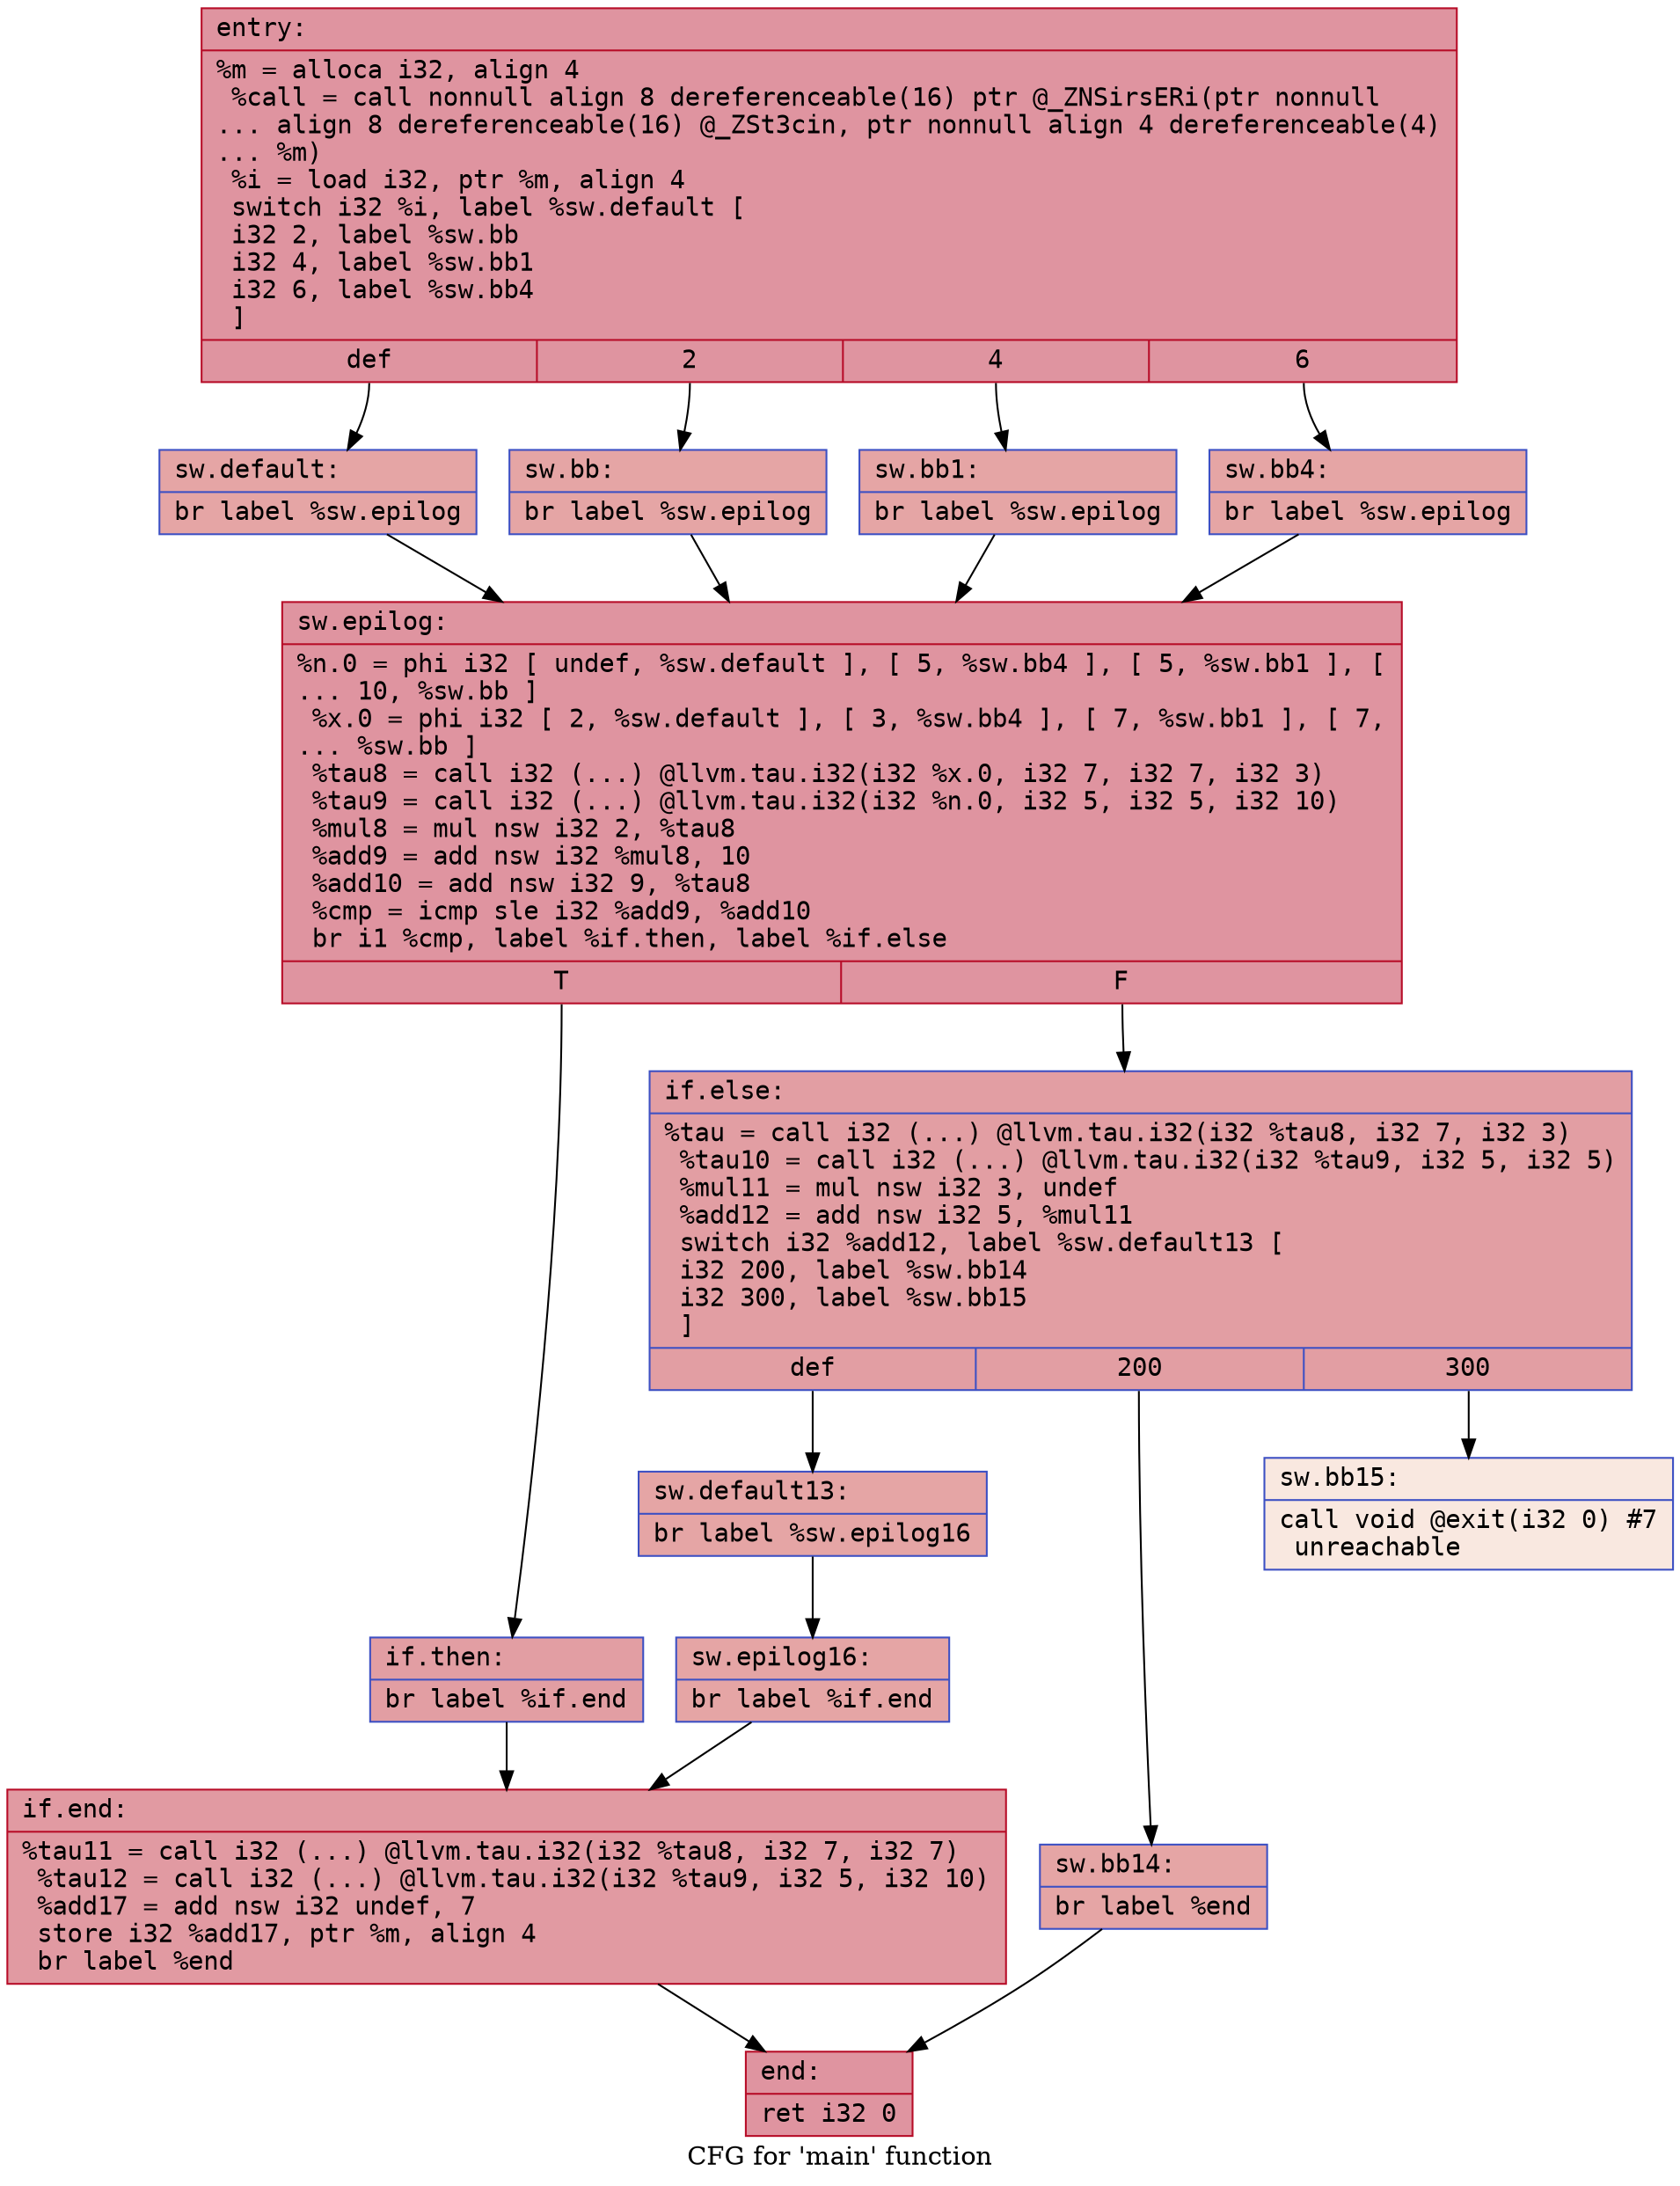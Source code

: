 digraph "CFG for 'main' function" {
	label="CFG for 'main' function";

	Node0x63dc8285c0f0 [shape=record,color="#b70d28ff", style=filled, fillcolor="#b70d2870" fontname="Courier",label="{entry:\l|  %m = alloca i32, align 4\l  %call = call nonnull align 8 dereferenceable(16) ptr @_ZNSirsERi(ptr nonnull\l... align 8 dereferenceable(16) @_ZSt3cin, ptr nonnull align 4 dereferenceable(4)\l... %m)\l  %i = load i32, ptr %m, align 4\l  switch i32 %i, label %sw.default [\l    i32 2, label %sw.bb\l    i32 4, label %sw.bb1\l    i32 6, label %sw.bb4\l  ]\l|{<s0>def|<s1>2|<s2>4|<s3>6}}"];
	Node0x63dc8285c0f0:s0 -> Node0x63dc828bf5d0;
	Node0x63dc8285c0f0:s1 -> Node0x63dc828bf6f0;
	Node0x63dc8285c0f0:s2 -> Node0x63dc828bf800;
	Node0x63dc8285c0f0:s3 -> Node0x63dc828bf910;
	Node0x63dc828bf6f0 [shape=record,color="#3d50c3ff", style=filled, fillcolor="#c5333470" fontname="Courier",label="{sw.bb:\l|  br label %sw.epilog\l}"];
	Node0x63dc828bf6f0 -> Node0x63dc828bf770;
	Node0x63dc828bf800 [shape=record,color="#3d50c3ff", style=filled, fillcolor="#c5333470" fontname="Courier",label="{sw.bb1:\l|  br label %sw.epilog\l}"];
	Node0x63dc828bf800 -> Node0x63dc828bf770;
	Node0x63dc828bf910 [shape=record,color="#3d50c3ff", style=filled, fillcolor="#c5333470" fontname="Courier",label="{sw.bb4:\l|  br label %sw.epilog\l}"];
	Node0x63dc828bf910 -> Node0x63dc828bf770;
	Node0x63dc828bf5d0 [shape=record,color="#3d50c3ff", style=filled, fillcolor="#c5333470" fontname="Courier",label="{sw.default:\l|  br label %sw.epilog\l}"];
	Node0x63dc828bf5d0 -> Node0x63dc828bf770;
	Node0x63dc828bf770 [shape=record,color="#b70d28ff", style=filled, fillcolor="#b70d2870" fontname="Courier",label="{sw.epilog:\l|  %n.0 = phi i32 [ undef, %sw.default ], [ 5, %sw.bb4 ], [ 5, %sw.bb1 ], [\l... 10, %sw.bb ]\l  %x.0 = phi i32 [ 2, %sw.default ], [ 3, %sw.bb4 ], [ 7, %sw.bb1 ], [ 7,\l... %sw.bb ]\l  %tau8 = call i32 (...) @llvm.tau.i32(i32 %x.0, i32 7, i32 7, i32 3)\l  %tau9 = call i32 (...) @llvm.tau.i32(i32 %n.0, i32 5, i32 5, i32 10)\l  %mul8 = mul nsw i32 2, %tau8\l  %add9 = add nsw i32 %mul8, 10\l  %add10 = add nsw i32 9, %tau8\l  %cmp = icmp sle i32 %add9, %add10\l  br i1 %cmp, label %if.then, label %if.else\l|{<s0>T|<s1>F}}"];
	Node0x63dc828bf770:s0 -> Node0x63dc828bf880;
	Node0x63dc828bf770:s1 -> Node0x63dc828c0960;
	Node0x63dc828bf880 [shape=record,color="#3d50c3ff", style=filled, fillcolor="#be242e70" fontname="Courier",label="{if.then:\l|  br label %if.end\l}"];
	Node0x63dc828bf880 -> Node0x63dc828c0900;
	Node0x63dc828c0960 [shape=record,color="#3d50c3ff", style=filled, fillcolor="#be242e70" fontname="Courier",label="{if.else:\l|  %tau = call i32 (...) @llvm.tau.i32(i32 %tau8, i32 7, i32 3)\l  %tau10 = call i32 (...) @llvm.tau.i32(i32 %tau9, i32 5, i32 5)\l  %mul11 = mul nsw i32 3, undef\l  %add12 = add nsw i32 5, %mul11\l  switch i32 %add12, label %sw.default13 [\l    i32 200, label %sw.bb14\l    i32 300, label %sw.bb15\l  ]\l|{<s0>def|<s1>200|<s2>300}}"];
	Node0x63dc828c0960:s0 -> Node0x63dc828c09e0;
	Node0x63dc828c0960:s1 -> Node0x63dc828c10e0;
	Node0x63dc828c0960:s2 -> Node0x63dc828c11f0;
	Node0x63dc828c09e0 [shape=record,color="#3d50c3ff", style=filled, fillcolor="#c5333470" fontname="Courier",label="{sw.default13:\l|  br label %sw.epilog16\l}"];
	Node0x63dc828c09e0 -> Node0x63dc828c1050;
	Node0x63dc828c10e0 [shape=record,color="#3d50c3ff", style=filled, fillcolor="#c5333470" fontname="Courier",label="{sw.bb14:\l|  br label %end\l}"];
	Node0x63dc828c10e0 -> Node0x63dc828c1160;
	Node0x63dc828c11f0 [shape=record,color="#3d50c3ff", style=filled, fillcolor="#f1ccb870" fontname="Courier",label="{sw.bb15:\l|  call void @exit(i32 0) #7\l  unreachable\l}"];
	Node0x63dc828c1050 [shape=record,color="#3d50c3ff", style=filled, fillcolor="#c5333470" fontname="Courier",label="{sw.epilog16:\l|  br label %if.end\l}"];
	Node0x63dc828c1050 -> Node0x63dc828c0900;
	Node0x63dc828c0900 [shape=record,color="#b70d28ff", style=filled, fillcolor="#bb1b2c70" fontname="Courier",label="{if.end:\l|  %tau11 = call i32 (...) @llvm.tau.i32(i32 %tau8, i32 7, i32 7)\l  %tau12 = call i32 (...) @llvm.tau.i32(i32 %tau9, i32 5, i32 10)\l  %add17 = add nsw i32 undef, 7\l  store i32 %add17, ptr %m, align 4\l  br label %end\l}"];
	Node0x63dc828c0900 -> Node0x63dc828c1160;
	Node0x63dc828c1160 [shape=record,color="#b70d28ff", style=filled, fillcolor="#b70d2870" fontname="Courier",label="{end:\l|  ret i32 0\l}"];
}
